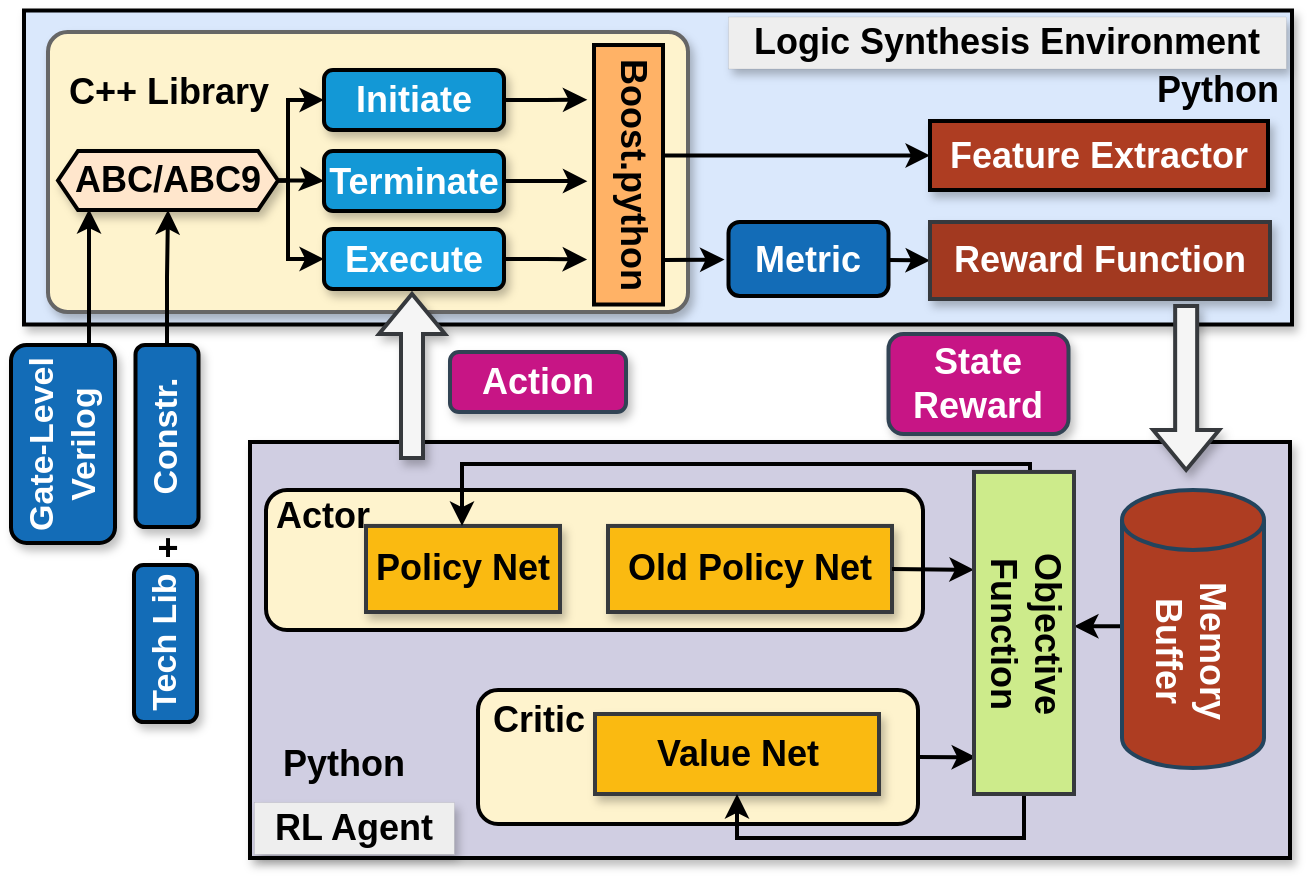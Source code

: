 <mxfile version="25.0.3">
  <diagram name="第 1 页" id="y6g35xjj4APtBhoC3D7p">
    <mxGraphModel dx="1968" dy="1091" grid="1" gridSize="10" guides="1" tooltips="1" connect="1" arrows="1" fold="1" page="1" pageScale="1" pageWidth="680" pageHeight="450" math="0" shadow="0">
      <root>
        <mxCell id="0" />
        <mxCell id="1" parent="0" />
        <mxCell id="uOctNLvVrp7-WB9e10jX-1" value="&lt;font color=&quot;#ffffff&quot;&gt;&lt;b style=&quot;font-size: 17px;&quot;&gt;&lt;font style=&quot;font-size: 17px;&quot;&gt;Gate-&lt;/font&gt;&lt;/b&gt;&lt;b style=&quot;font-size: 17px; background-color: initial;&quot;&gt;Level&lt;/b&gt;&lt;/font&gt;&lt;div style=&quot;font-size: 17px;&quot;&gt;&lt;div&gt;&lt;b&gt;&lt;font color=&quot;#ffffff&quot; style=&quot;font-size: 17px;&quot;&gt;Verilog&lt;/font&gt;&lt;/b&gt;&lt;/div&gt;&lt;/div&gt;" style="rounded=1;whiteSpace=wrap;html=1;fillColor=#136cb7;strokeColor=#000000;strokeWidth=2;shadow=1;rotation=-90;" parent="1" vertex="1">
          <mxGeometry x="-10" y="198" width="99" height="52" as="geometry" />
        </mxCell>
        <mxCell id="uOctNLvVrp7-WB9e10jX-2" value="" style="rounded=0;whiteSpace=wrap;html=1;fillColor=#dae8fc;strokeColor=#000000;strokeWidth=2;shadow=1;" parent="1" vertex="1">
          <mxGeometry x="20" y="7.25" width="634" height="157" as="geometry" />
        </mxCell>
        <mxCell id="uOctNLvVrp7-WB9e10jX-3" value="&lt;b style=&quot;&quot;&gt;&lt;font color=&quot;#ffffff&quot; style=&quot;font-size: 18px;&quot;&gt;Feature Extractor&lt;/font&gt;&lt;/b&gt;" style="rounded=0;whiteSpace=wrap;html=1;fillColor=#ae3d22;strokeColor=#000000;strokeWidth=2;shadow=1;" parent="1" vertex="1">
          <mxGeometry x="473" y="62.5" width="169" height="34.5" as="geometry" />
        </mxCell>
        <mxCell id="mRqJrL3Eu6v0HynvB5B--16" style="rounded=0;orthogonalLoop=1;jettySize=auto;html=1;entryX=0;entryY=0.5;entryDx=0;entryDy=0;strokeWidth=2;" parent="1" source="uOctNLvVrp7-WB9e10jX-5" target="uOctNLvVrp7-WB9e10jX-6" edge="1">
          <mxGeometry relative="1" as="geometry" />
        </mxCell>
        <mxCell id="uOctNLvVrp7-WB9e10jX-5" value="&lt;font color=&quot;#ffffff&quot; size=&quot;1&quot; style=&quot;&quot;&gt;&lt;b style=&quot;font-size: 18px;&quot;&gt;Metric&lt;/b&gt;&lt;/font&gt;" style="rounded=1;whiteSpace=wrap;html=1;fillColor=#136cb7;strokeColor=#000000;strokeWidth=2;" parent="1" vertex="1">
          <mxGeometry x="372.25" y="113" width="80" height="37" as="geometry" />
        </mxCell>
        <mxCell id="uOctNLvVrp7-WB9e10jX-6" value="&lt;b style=&quot;&quot;&gt;&lt;font color=&quot;#ffffff&quot; style=&quot;font-size: 18px;&quot;&gt;Reward Function&lt;/font&gt;&lt;/b&gt;" style="rounded=0;whiteSpace=wrap;html=1;fillColor=#A23920;strokeColor=#36393d;strokeWidth=2;shadow=1;" parent="1" vertex="1">
          <mxGeometry x="473" y="113" width="170" height="38.5" as="geometry" />
        </mxCell>
        <mxCell id="uOctNLvVrp7-WB9e10jX-16" value="&lt;font size=&quot;1&quot; style=&quot;&quot;&gt;&lt;b style=&quot;font-size: 18px;&quot;&gt;Action&lt;/b&gt;&lt;/font&gt;&lt;span style=&quot;font-family: monospace; font-size: 0px; text-align: start; text-wrap: nowrap;&quot;&gt;%3CmxGraphModel%3E%3Croot%3E%3CmxCell%20id%3D%220%22%2F%3E%3CmxCell%20id%3D%221%22%20parent%3D%220%22%2F%3E%3CmxCell%20id%3D%222%22%20value%3D%22%26lt%3Bfont%20size%3D%26quot%3B1%26quot%3B%20style%3D%26quot%3B%26quot%3B%26gt%3B%26lt%3Bb%20style%3D%26quot%3Bfont-size%3A%2018px%3B%26quot%3B%26gt%3BMetric%26lt%3B%2Fb%26gt%3B%26lt%3B%2Ffont%26gt%3B%22%20style%3D%22rounded%3D1%3BwhiteSpace%3Dwrap%3Bhtml%3D1%3BfillColor%3D%23dae8fc%3BstrokeColor%3D%236c8ebf%3BstrokeWidth%3D3%3B%22%20vertex%3D%221%22%20parent%3D%221%22%3E%3CmxGeometry%20x%3D%22340%22%20y%3D%22130%22%20width%3D%22120%22%20height%3D%2250%22%20as%3D%22geometry%22%2F%3E%3C%2FmxCell%3E%3C%2Froot%3E%3C%2FmxGraphModel%3E&lt;/span&gt;" style="rounded=1;whiteSpace=wrap;html=1;fillColor=#C71585;strokeColor=#314354;strokeWidth=2;fontColor=#ffffff;shadow=1;" parent="1" vertex="1">
          <mxGeometry x="233" y="178" width="88" height="30" as="geometry" />
        </mxCell>
        <mxCell id="uOctNLvVrp7-WB9e10jX-17" value="&lt;span style=&quot;font-size: 18px;&quot;&gt;&lt;b&gt;State&lt;/b&gt;&lt;/span&gt;&lt;div&gt;&lt;span style=&quot;font-size: 18px;&quot;&gt;&lt;b&gt;Reward&lt;/b&gt;&lt;/span&gt;&lt;/div&gt;" style="rounded=1;whiteSpace=wrap;html=1;fillColor=#C71585;strokeColor=#314354;strokeWidth=2;fontColor=#ffffff;shadow=1;" parent="1" vertex="1">
          <mxGeometry x="452.25" y="169" width="90" height="50" as="geometry" />
        </mxCell>
        <mxCell id="uOctNLvVrp7-WB9e10jX-21" value="" style="rounded=0;whiteSpace=wrap;html=1;fillColor=#d0cee2;strokeColor=#000000;strokeWidth=2;shadow=1;" parent="1" vertex="1">
          <mxGeometry x="133" y="223" width="520" height="208" as="geometry" />
        </mxCell>
        <mxCell id="uOctNLvVrp7-WB9e10jX-23" value="&lt;font size=&quot;1&quot; style=&quot;&quot;&gt;&lt;b style=&quot;font-size: 18px;&quot;&gt;RL Agent&lt;/b&gt;&lt;/font&gt;" style="text;html=1;align=center;verticalAlign=middle;whiteSpace=wrap;rounded=0;fillColor=#eeeeee;strokeColor=#36393d;strokeWidth=0;shadow=1;" parent="1" vertex="1">
          <mxGeometry x="135" y="403" width="100" height="26" as="geometry" />
        </mxCell>
        <mxCell id="uOctNLvVrp7-WB9e10jX-24" value="" style="rounded=1;whiteSpace=wrap;html=1;strokeWidth=2;fillColor=#fef3cd;" parent="1" vertex="1">
          <mxGeometry x="141" y="247" width="328.5" height="70" as="geometry" />
        </mxCell>
        <mxCell id="uOctNLvVrp7-WB9e10jX-27" value="&lt;b style=&quot;&quot;&gt;&lt;font style=&quot;font-size: 18px;&quot;&gt;Policy Net&lt;/font&gt;&lt;/b&gt;" style="rounded=0;whiteSpace=wrap;html=1;fillColor=#faba11;strokeColor=#36393d;strokeWidth=2;shadow=1;" parent="1" vertex="1">
          <mxGeometry x="191" y="264.97" width="97" height="43.03" as="geometry" />
        </mxCell>
        <mxCell id="uOctNLvVrp7-WB9e10jX-28" value="&lt;b style=&quot;&quot;&gt;&lt;font style=&quot;font-size: 18px;&quot;&gt;Old Policy Net&lt;/font&gt;&lt;/b&gt;" style="rounded=0;whiteSpace=wrap;html=1;fillColor=#faba11;strokeColor=#36393d;strokeWidth=2;shadow=1;" parent="1" vertex="1">
          <mxGeometry x="312" y="264.97" width="142" height="43.03" as="geometry" />
        </mxCell>
        <mxCell id="uOctNLvVrp7-WB9e10jX-30" value="" style="rounded=1;whiteSpace=wrap;html=1;strokeWidth=2;fillColor=#fef3cd;" parent="1" vertex="1">
          <mxGeometry x="247" y="347" width="220" height="67" as="geometry" />
        </mxCell>
        <mxCell id="uOctNLvVrp7-WB9e10jX-31" value="&lt;b style=&quot;&quot;&gt;&lt;font style=&quot;font-size: 18px;&quot;&gt;Value Net&lt;/font&gt;&lt;/b&gt;" style="rounded=0;whiteSpace=wrap;html=1;fillColor=#faba11;strokeColor=#36393d;strokeWidth=2;shadow=1;" parent="1" vertex="1">
          <mxGeometry x="305.5" y="359" width="142" height="40" as="geometry" />
        </mxCell>
        <mxCell id="uOctNLvVrp7-WB9e10jX-33" value="&lt;span style=&quot;font-size: 18px;&quot;&gt;&lt;b&gt;Actor&lt;/b&gt;&lt;/span&gt;" style="text;html=1;align=center;verticalAlign=middle;whiteSpace=wrap;rounded=0;" parent="1" vertex="1">
          <mxGeometry x="129" y="245" width="81" height="30" as="geometry" />
        </mxCell>
        <mxCell id="uOctNLvVrp7-WB9e10jX-34" value="&lt;span style=&quot;font-size: 18px;&quot;&gt;&lt;b&gt;Critic&lt;/b&gt;&lt;/span&gt;" style="text;html=1;align=center;verticalAlign=middle;whiteSpace=wrap;rounded=0;" parent="1" vertex="1">
          <mxGeometry x="237" y="347" width="81" height="30" as="geometry" />
        </mxCell>
        <mxCell id="uOctNLvVrp7-WB9e10jX-35" value="" style="endArrow=classic;html=1;rounded=0;strokeWidth=2;exitX=1;exitY=0.5;exitDx=0;exitDy=0;entryX=-0.001;entryY=0.304;entryDx=0;entryDy=0;entryPerimeter=0;" parent="1" source="uOctNLvVrp7-WB9e10jX-28" edge="1" target="uOctNLvVrp7-WB9e10jX-29">
          <mxGeometry width="50" height="50" relative="1" as="geometry">
            <mxPoint x="419" y="281" as="sourcePoint" />
            <mxPoint x="497" y="280" as="targetPoint" />
          </mxGeometry>
        </mxCell>
        <mxCell id="uOctNLvVrp7-WB9e10jX-36" value="" style="endArrow=classic;html=1;rounded=0;strokeWidth=2;entryX=0.021;entryY=0.886;entryDx=0;entryDy=0;entryPerimeter=0;exitX=1;exitY=0.5;exitDx=0;exitDy=0;" parent="1" edge="1" target="uOctNLvVrp7-WB9e10jX-29" source="uOctNLvVrp7-WB9e10jX-30">
          <mxGeometry width="50" height="50" relative="1" as="geometry">
            <mxPoint x="458.3" y="377" as="sourcePoint" />
            <mxPoint x="495" y="377.422" as="targetPoint" />
          </mxGeometry>
        </mxCell>
        <mxCell id="uOctNLvVrp7-WB9e10jX-37" value="" style="endArrow=classic;html=1;rounded=0;strokeWidth=2;exitX=0.5;exitY=0;exitDx=0;exitDy=0;edgeStyle=orthogonalEdgeStyle;" parent="1" source="uOctNLvVrp7-WB9e10jX-29" target="uOctNLvVrp7-WB9e10jX-27" edge="1">
          <mxGeometry width="50" height="50" relative="1" as="geometry">
            <mxPoint x="407.5" y="208" as="sourcePoint" />
            <mxPoint x="485.5" y="209" as="targetPoint" />
            <Array as="points">
              <mxPoint x="523" y="238" />
              <mxPoint x="523" y="234" />
              <mxPoint x="239" y="234" />
            </Array>
          </mxGeometry>
        </mxCell>
        <mxCell id="uOctNLvVrp7-WB9e10jX-38" value="" style="endArrow=classic;html=1;rounded=0;strokeWidth=2;exitX=0.5;exitY=1;exitDx=0;exitDy=0;edgeStyle=orthogonalEdgeStyle;entryX=0.5;entryY=1;entryDx=0;entryDy=0;" parent="1" source="uOctNLvVrp7-WB9e10jX-29" target="uOctNLvVrp7-WB9e10jX-31" edge="1">
          <mxGeometry width="50" height="50" relative="1" as="geometry">
            <mxPoint x="540.5" y="179" as="sourcePoint" />
            <mxPoint x="156.5" y="181" as="targetPoint" />
            <Array as="points">
              <mxPoint x="520" y="421" />
              <mxPoint x="377" y="421" />
            </Array>
          </mxGeometry>
        </mxCell>
        <mxCell id="uOctNLvVrp7-WB9e10jX-39" value="" style="endArrow=classic;html=1;rounded=0;strokeWidth=2;entryX=-0.004;entryY=0.225;entryDx=0;entryDy=0;entryPerimeter=0;" parent="1" edge="1">
          <mxGeometry width="50" height="50" relative="1" as="geometry">
            <mxPoint x="590" y="315.14" as="sourcePoint" />
            <mxPoint x="545" y="315.14" as="targetPoint" />
          </mxGeometry>
        </mxCell>
        <mxCell id="mRqJrL3Eu6v0HynvB5B--1" value="" style="rounded=1;whiteSpace=wrap;html=1;fillColor=#fef3cd;fontColor=#333333;strokeColor=#666666;strokeWidth=2;shadow=1;arcSize=7;" parent="1" vertex="1">
          <mxGeometry x="32" y="18" width="320" height="140" as="geometry" />
        </mxCell>
        <mxCell id="Z6-IWBhORdnSb49iaQ7a-1" value="&lt;b style=&quot;font-size: 18px;&quot;&gt;Logic Synthesis&amp;nbsp;&lt;/b&gt;&lt;b style=&quot;background-color: initial; font-size: 18px;&quot;&gt;Environment&lt;/b&gt;" style="text;html=1;align=center;verticalAlign=middle;whiteSpace=wrap;rounded=0;fillColor=#eeeeee;strokeColor=#36393d;strokeWidth=0;shadow=1;" parent="1" vertex="1">
          <mxGeometry x="372" y="10.25" width="279" height="26" as="geometry" />
        </mxCell>
        <mxCell id="mRqJrL3Eu6v0HynvB5B--13" style="edgeStyle=orthogonalEdgeStyle;rounded=0;orthogonalLoop=1;jettySize=auto;html=1;entryX=0;entryY=0.5;entryDx=0;entryDy=0;strokeWidth=2;" parent="1" source="uOctNLvVrp7-WB9e10jX-4" target="mRqJrL3Eu6v0HynvB5B--8" edge="1">
          <mxGeometry relative="1" as="geometry" />
        </mxCell>
        <mxCell id="mRqJrL3Eu6v0HynvB5B--14" style="edgeStyle=orthogonalEdgeStyle;rounded=0;orthogonalLoop=1;jettySize=auto;html=1;entryX=0;entryY=0.5;entryDx=0;entryDy=0;strokeWidth=2;" parent="1" source="uOctNLvVrp7-WB9e10jX-4" target="mRqJrL3Eu6v0HynvB5B--11" edge="1">
          <mxGeometry relative="1" as="geometry">
            <Array as="points">
              <mxPoint x="152" y="93" />
              <mxPoint x="152" y="132" />
            </Array>
          </mxGeometry>
        </mxCell>
        <mxCell id="uOctNLvVrp7-WB9e10jX-4" value="&lt;span style=&quot;font-size: 18px;&quot;&gt;&lt;b&gt;ABC/ABC9&lt;/b&gt;&lt;/span&gt;" style="shape=hexagon;perimeter=hexagonPerimeter2;whiteSpace=wrap;html=1;fixedSize=1;fillColor=#ffe6cc;strokeColor=#000000;strokeWidth=2;shadow=1;rounded=0;size=10;" parent="1" vertex="1">
          <mxGeometry x="37" y="77.5" width="110" height="29.5" as="geometry" />
        </mxCell>
        <mxCell id="mRqJrL3Eu6v0HynvB5B--2" value="&lt;font style=&quot;font-size: 18px;&quot;&gt;&lt;b&gt;C++ Library&lt;/b&gt;&lt;/font&gt;" style="text;html=1;align=center;verticalAlign=middle;whiteSpace=wrap;rounded=0;" parent="1" vertex="1">
          <mxGeometry x="39.5" y="32.5" width="105" height="30" as="geometry" />
        </mxCell>
        <mxCell id="mRqJrL3Eu6v0HynvB5B--3" value="&lt;font style=&quot;font-size: 18px;&quot;&gt;&lt;b&gt;Python&lt;/b&gt;&lt;/font&gt;" style="text;html=1;align=center;verticalAlign=middle;whiteSpace=wrap;rounded=0;" parent="1" vertex="1">
          <mxGeometry x="587" y="32.25" width="60" height="30" as="geometry" />
        </mxCell>
        <mxCell id="mRqJrL3Eu6v0HynvB5B--12" style="edgeStyle=orthogonalEdgeStyle;rounded=0;orthogonalLoop=1;jettySize=auto;html=1;entryX=1;entryY=0.5;entryDx=0;entryDy=0;startArrow=classic;startFill=1;endArrow=none;endFill=0;strokeWidth=2;" parent="1" source="mRqJrL3Eu6v0HynvB5B--7" target="uOctNLvVrp7-WB9e10jX-4" edge="1">
          <mxGeometry relative="1" as="geometry">
            <Array as="points">
              <mxPoint x="152" y="52" />
              <mxPoint x="152" y="93" />
            </Array>
          </mxGeometry>
        </mxCell>
        <mxCell id="mRqJrL3Eu6v0HynvB5B--7" value="&lt;b style=&quot;font-size: 18px;&quot;&gt;Initiate&lt;/b&gt;" style="rounded=1;whiteSpace=wrap;html=1;fillColor=#1398d6;strokeColor=#000000;strokeWidth=2;shadow=1;fontColor=#ffffff;" parent="1" vertex="1">
          <mxGeometry x="170" y="37" width="90" height="30" as="geometry" />
        </mxCell>
        <mxCell id="mRqJrL3Eu6v0HynvB5B--8" value="&lt;b style=&quot;font-size: 18px;&quot;&gt;Terminate&lt;/b&gt;" style="rounded=1;whiteSpace=wrap;html=1;fillColor=#1398d6;strokeColor=#000000;strokeWidth=2;shadow=1;fontColor=#ffffff;" parent="1" vertex="1">
          <mxGeometry x="170" y="77.5" width="90" height="30" as="geometry" />
        </mxCell>
        <mxCell id="mRqJrL3Eu6v0HynvB5B--11" value="&lt;b style=&quot;font-size: 18px;&quot;&gt;Execute&lt;/b&gt;" style="rounded=1;whiteSpace=wrap;html=1;fillColor=#1aa1e2;strokeColor=#000000;strokeWidth=2;shadow=1;fontColor=#ffffff;" parent="1" vertex="1">
          <mxGeometry x="170" y="116.5" width="90" height="30" as="geometry" />
        </mxCell>
        <mxCell id="mRqJrL3Eu6v0HynvB5B--17" style="rounded=0;orthogonalLoop=1;jettySize=auto;html=1;endArrow=none;endFill=0;startArrow=classic;startFill=1;strokeWidth=2;" parent="1" edge="1">
          <mxGeometry relative="1" as="geometry">
            <mxPoint x="370.25" y="131.785" as="sourcePoint" />
            <mxPoint x="340" y="132" as="targetPoint" />
          </mxGeometry>
        </mxCell>
        <mxCell id="mRqJrL3Eu6v0HynvB5B--18" style="rounded=0;orthogonalLoop=1;jettySize=auto;html=1;strokeWidth=2;startArrow=classic;startFill=1;endArrow=none;endFill=0;exitX=0;exitY=0.5;exitDx=0;exitDy=0;entryX=0.018;entryY=0.606;entryDx=0;entryDy=0;entryPerimeter=0;" parent="1" source="uOctNLvVrp7-WB9e10jX-3" target="mRqJrL3Eu6v0HynvB5B--5" edge="1">
          <mxGeometry relative="1" as="geometry">
            <mxPoint x="422" y="77.5" as="sourcePoint" />
            <mxPoint x="342" y="77.5" as="targetPoint" />
          </mxGeometry>
        </mxCell>
        <mxCell id="mRqJrL3Eu6v0HynvB5B--20" style="edgeStyle=orthogonalEdgeStyle;rounded=0;orthogonalLoop=1;jettySize=auto;html=1;entryX=-0.008;entryY=0.281;entryDx=0;entryDy=0;entryPerimeter=0;strokeWidth=2;" parent="1" source="mRqJrL3Eu6v0HynvB5B--7" edge="1">
          <mxGeometry relative="1" as="geometry">
            <mxPoint x="301.68" y="51.84" as="targetPoint" />
          </mxGeometry>
        </mxCell>
        <mxCell id="mRqJrL3Eu6v0HynvB5B--21" style="edgeStyle=orthogonalEdgeStyle;rounded=0;orthogonalLoop=1;jettySize=auto;html=1;entryX=-0.008;entryY=0.572;entryDx=0;entryDy=0;entryPerimeter=0;strokeWidth=2;" parent="1" source="mRqJrL3Eu6v0HynvB5B--8" edge="1">
          <mxGeometry relative="1" as="geometry">
            <mxPoint x="301.68" y="92.58" as="targetPoint" />
          </mxGeometry>
        </mxCell>
        <mxCell id="mRqJrL3Eu6v0HynvB5B--22" style="edgeStyle=orthogonalEdgeStyle;rounded=0;orthogonalLoop=1;jettySize=auto;html=1;entryX=-0.011;entryY=0.852;entryDx=0;entryDy=0;entryPerimeter=0;strokeWidth=2;" parent="1" source="mRqJrL3Eu6v0HynvB5B--11" edge="1">
          <mxGeometry relative="1" as="geometry">
            <mxPoint x="301.56" y="131.78" as="targetPoint" />
          </mxGeometry>
        </mxCell>
        <mxCell id="mRqJrL3Eu6v0HynvB5B--23" value="&lt;font style=&quot;font-size: 18px;&quot;&gt;&lt;b&gt;Python&lt;/b&gt;&lt;/font&gt;" style="text;html=1;align=center;verticalAlign=middle;whiteSpace=wrap;rounded=0;" parent="1" vertex="1">
          <mxGeometry x="150" y="369" width="60" height="30" as="geometry" />
        </mxCell>
        <mxCell id="uOctNLvVrp7-WB9e10jX-20" value="" style="shape=flexArrow;endArrow=classic;html=1;rounded=0;strokeWidth=2;fillColor=#F5F5F5;strokeColor=#36393d;shadow=1;" parent="1" edge="1">
          <mxGeometry width="50" height="50" relative="1" as="geometry">
            <mxPoint x="214" y="232" as="sourcePoint" />
            <mxPoint x="214" y="148" as="targetPoint" />
          </mxGeometry>
        </mxCell>
        <mxCell id="PPSa7iiMIstqjjVd7r5D-7" value="" style="rounded=0;whiteSpace=wrap;html=1;fillColor=#FFB266;strokeColor=#000000;strokeWidth=2;rotation=90;" vertex="1" parent="1">
          <mxGeometry x="257.38" y="72.13" width="129.75" height="34.5" as="geometry" />
        </mxCell>
        <mxCell id="mRqJrL3Eu6v0HynvB5B--5" value="&lt;b style=&quot;font-size: 18px;&quot;&gt;Boost.python&lt;/b&gt;" style="text;html=1;align=center;verticalAlign=middle;whiteSpace=wrap;rounded=0;direction=south;rotation=90;" parent="1" vertex="1">
          <mxGeometry x="279" y="77" width="92" height="25" as="geometry" />
        </mxCell>
        <mxCell id="PPSa7iiMIstqjjVd7r5D-18" value="&lt;font color=&quot;#ffffff&quot;&gt;&lt;span style=&quot;font-size: 17px;&quot;&gt;&lt;b&gt;Tech Lib&lt;/b&gt;&lt;/span&gt;&lt;/font&gt;" style="rounded=1;whiteSpace=wrap;html=1;fillColor=#136cb7;strokeColor=#000000;strokeWidth=2;shadow=1;rotation=-90;" vertex="1" parent="1">
          <mxGeometry x="51.5" y="308" width="78.5" height="31.5" as="geometry" />
        </mxCell>
        <mxCell id="PPSa7iiMIstqjjVd7r5D-34" style="edgeStyle=orthogonalEdgeStyle;rounded=0;orthogonalLoop=1;jettySize=auto;html=1;entryX=0.5;entryY=1;entryDx=0;entryDy=0;strokeWidth=2;" edge="1" parent="1" source="PPSa7iiMIstqjjVd7r5D-22" target="uOctNLvVrp7-WB9e10jX-4">
          <mxGeometry relative="1" as="geometry" />
        </mxCell>
        <mxCell id="PPSa7iiMIstqjjVd7r5D-22" value="&lt;font color=&quot;#ffffff&quot;&gt;&lt;span style=&quot;font-size: 17px;&quot;&gt;&lt;b&gt;Constr.&lt;/b&gt;&lt;/span&gt;&lt;/font&gt;" style="rounded=1;whiteSpace=wrap;html=1;fillColor=#136cb7;strokeColor=#000000;strokeWidth=2;shadow=1;rotation=-90;" vertex="1" parent="1">
          <mxGeometry x="46" y="204.25" width="91" height="31.5" as="geometry" />
        </mxCell>
        <mxCell id="PPSa7iiMIstqjjVd7r5D-25" value="" style="shape=flexArrow;endArrow=none;html=1;rounded=0;strokeWidth=2;fillColor=#F5F5F5;strokeColor=#36393d;shadow=1;startArrow=block;endFill=0;" edge="1" parent="1">
          <mxGeometry width="50" height="50" relative="1" as="geometry">
            <mxPoint x="601.08" y="237.97" as="sourcePoint" />
            <mxPoint x="601.08" y="153.97" as="targetPoint" />
          </mxGeometry>
        </mxCell>
        <mxCell id="PPSa7iiMIstqjjVd7r5D-29" value="" style="group" vertex="1" connectable="0" parent="1">
          <mxGeometry x="569" y="247" width="71" height="139.03" as="geometry" />
        </mxCell>
        <mxCell id="uOctNLvVrp7-WB9e10jX-32" value="" style="shape=cylinder3;whiteSpace=wrap;html=1;boundedLbl=1;backgroundOutline=1;size=15;fillColor=#ae3d22;strokeColor=#23445d;strokeWidth=2;" parent="PPSa7iiMIstqjjVd7r5D-29" vertex="1">
          <mxGeometry width="71" height="139.03" as="geometry" />
        </mxCell>
        <mxCell id="PPSa7iiMIstqjjVd7r5D-27" value="&lt;font style=&quot;font-size: 18px;&quot; color=&quot;#ffffff&quot;&gt;&lt;b&gt;Memory&lt;/b&gt;&lt;/font&gt;&lt;div style=&quot;font-size: 18px;&quot;&gt;&lt;font color=&quot;#ffffff&quot;&gt;&lt;b&gt;Buffer&lt;/b&gt;&lt;/font&gt;&lt;/div&gt;" style="text;html=1;align=center;verticalAlign=middle;whiteSpace=wrap;rounded=0;direction=south;rotation=90;" vertex="1" parent="PPSa7iiMIstqjjVd7r5D-29">
          <mxGeometry x="-12" y="68.01" width="93" height="25" as="geometry" />
        </mxCell>
        <mxCell id="PPSa7iiMIstqjjVd7r5D-31" value="" style="group;fillColor=#cdeb8b;strokeColor=#36393d;container=0;" vertex="1" connectable="0" parent="1">
          <mxGeometry x="495" y="237.97" width="50" height="161.03" as="geometry" />
        </mxCell>
        <mxCell id="uOctNLvVrp7-WB9e10jX-29" value="" style="rounded=0;whiteSpace=wrap;html=1;fillColor=#cdeb8b;strokeColor=#36393d;strokeWidth=2;" parent="1" vertex="1">
          <mxGeometry x="495" y="237.97" width="50" height="161.03" as="geometry" />
        </mxCell>
        <mxCell id="PPSa7iiMIstqjjVd7r5D-26" value="&lt;font style=&quot;font-size: 18px;&quot;&gt;&lt;b&gt;Objective&lt;/b&gt;&lt;/font&gt;&lt;div style=&quot;font-size: 18px;&quot;&gt;&lt;b&gt;Function&lt;/b&gt;&lt;/div&gt;" style="text;html=1;align=center;verticalAlign=middle;whiteSpace=wrap;rounded=0;direction=south;rotation=90;" vertex="1" parent="1">
          <mxGeometry x="473.5" y="305.98" width="93" height="25" as="geometry" />
        </mxCell>
        <mxCell id="PPSa7iiMIstqjjVd7r5D-33" style="rounded=0;orthogonalLoop=1;jettySize=auto;html=1;entryX=0.141;entryY=0.986;entryDx=0;entryDy=0;strokeWidth=2;exitX=1;exitY=0.75;exitDx=0;exitDy=0;entryPerimeter=0;" edge="1" parent="1" source="uOctNLvVrp7-WB9e10jX-1" target="uOctNLvVrp7-WB9e10jX-4">
          <mxGeometry relative="1" as="geometry" />
        </mxCell>
        <mxCell id="PPSa7iiMIstqjjVd7r5D-35" value="&lt;font style=&quot;font-size: 18px;&quot;&gt;&lt;b&gt;+&lt;/b&gt;&lt;/font&gt;" style="text;html=1;align=center;verticalAlign=middle;whiteSpace=wrap;rounded=0;" vertex="1" parent="1">
          <mxGeometry x="62" y="260.97" width="60" height="30" as="geometry" />
        </mxCell>
      </root>
    </mxGraphModel>
  </diagram>
</mxfile>
